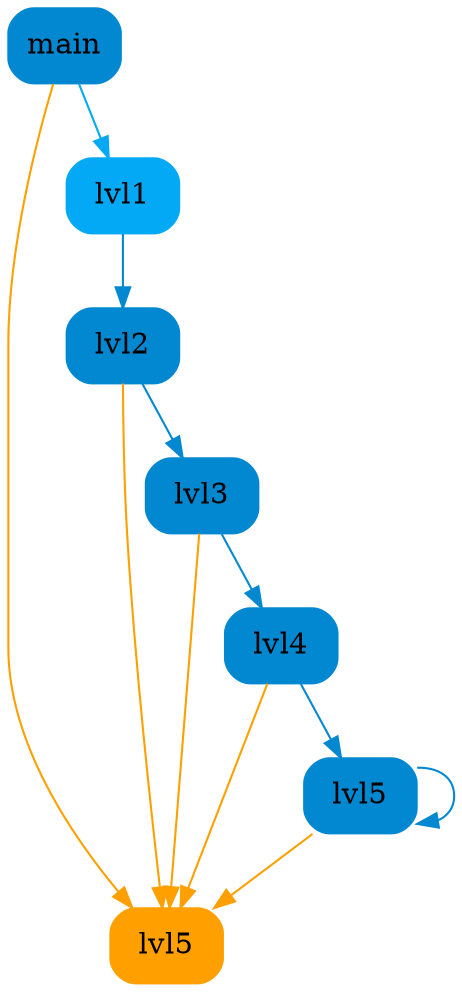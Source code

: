 digraph G {
	"main"->"main print"[ color="#ffa000" ];
	"main"->"main lvl1"[ color="#03a9f4" ];
	"main lvl1"->"main lvl2"[ color="#0288d1" ];
	"main lvl2"->"main print"[ color="#ffa000" ];
	"main lvl2"->"main lvl3"[ color="#0288d1" ];
	"main lvl3"->"main print"[ color="#ffa000" ];
	"main lvl3"->"main lvl4"[ color="#0288d1" ];
	"main lvl4"->"main print"[ color="#ffa000" ];
	"main lvl4"->"main lvl5"[ color="#0288d1" ];
	"main lvl5"->"main print"[ color="#ffa000" ];
	"main lvl5"->"main lvl5"[ color="#0288d1" ];
	"main lvl1" [ color="#03a9f4", label=lvl1, shape="box", style="rounded,filled" ];
	"main lvl2" [ color="#0288d1", label=lvl2, shape="box", style="rounded,filled" ];
	"main lvl3" [ color="#0288d1", label=lvl3, shape="box", style="rounded,filled" ];
	"main lvl4" [ color="#0288d1", label=lvl4, shape="box", style="rounded,filled" ];
	"main lvl5" [ color="#0288d1", label=lvl5, shape="box", style="rounded,filled" ];
	"main print" [ color="#ffa000", label=lvl5, shape="box", style="rounded,filled" ];
	"main" [ color="#0288d1", shape="box", style="rounded,filled" ];

}
